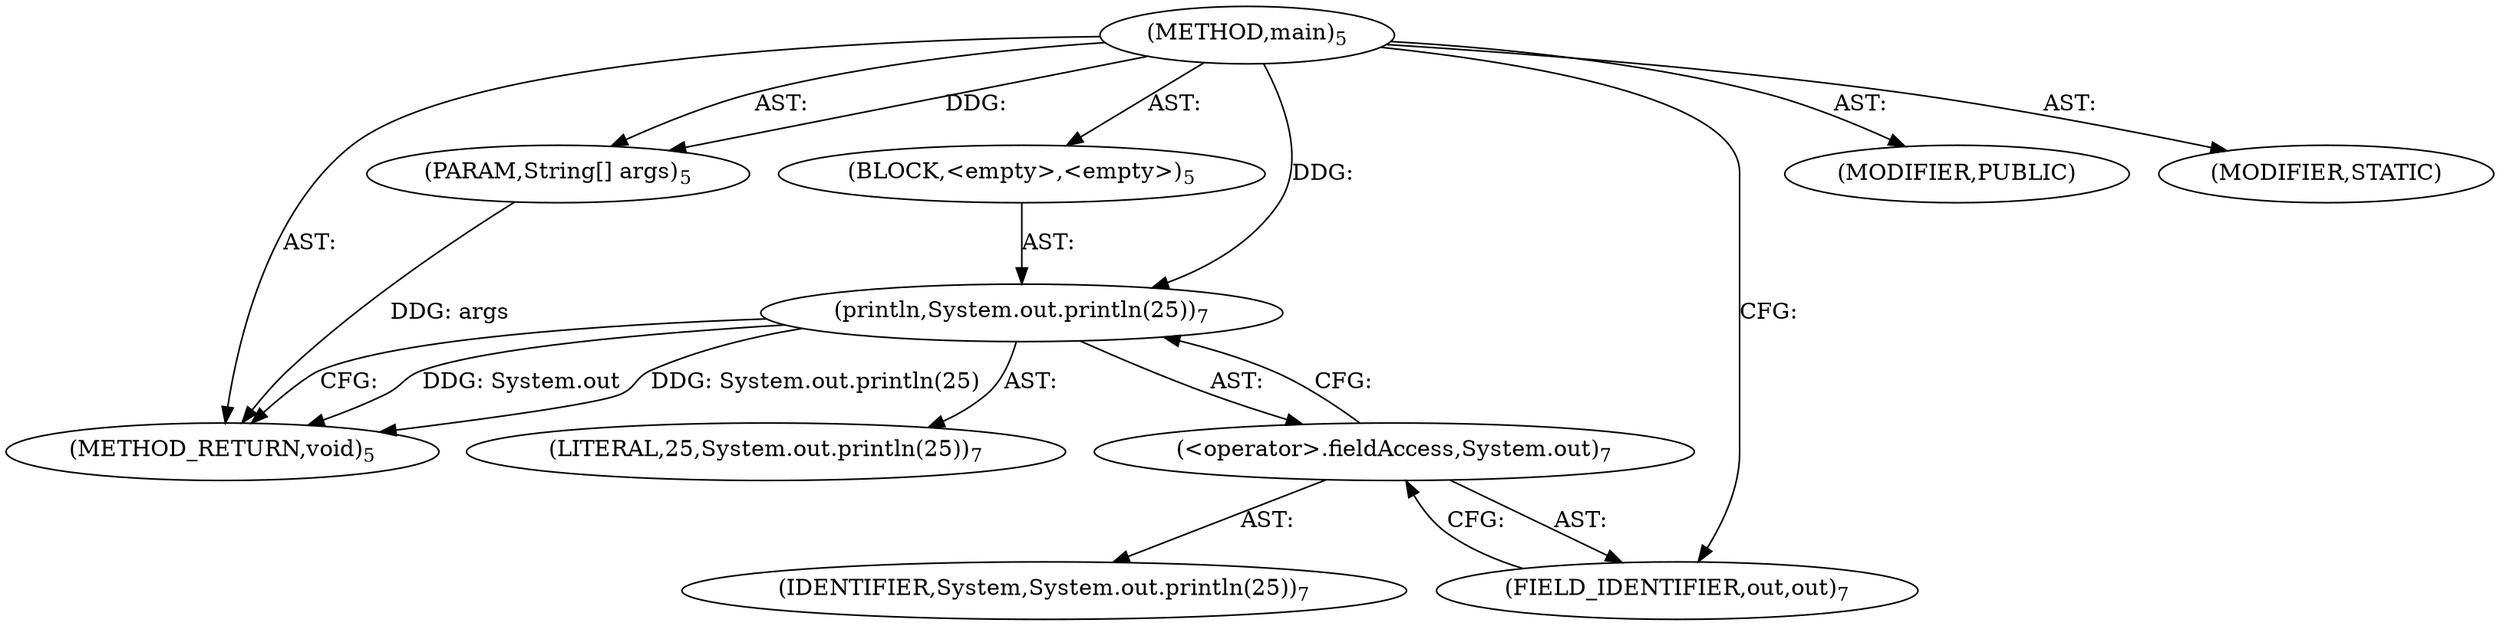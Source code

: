 digraph "main" {  
"17" [label = <(METHOD,main)<SUB>5</SUB>> ]
"18" [label = <(PARAM,String[] args)<SUB>5</SUB>> ]
"19" [label = <(BLOCK,&lt;empty&gt;,&lt;empty&gt;)<SUB>5</SUB>> ]
"20" [label = <(println,System.out.println(25))<SUB>7</SUB>> ]
"21" [label = <(&lt;operator&gt;.fieldAccess,System.out)<SUB>7</SUB>> ]
"22" [label = <(IDENTIFIER,System,System.out.println(25))<SUB>7</SUB>> ]
"23" [label = <(FIELD_IDENTIFIER,out,out)<SUB>7</SUB>> ]
"24" [label = <(LITERAL,25,System.out.println(25))<SUB>7</SUB>> ]
"25" [label = <(MODIFIER,PUBLIC)> ]
"26" [label = <(MODIFIER,STATIC)> ]
"27" [label = <(METHOD_RETURN,void)<SUB>5</SUB>> ]
  "17" -> "18"  [ label = "AST: "] 
  "17" -> "19"  [ label = "AST: "] 
  "17" -> "25"  [ label = "AST: "] 
  "17" -> "26"  [ label = "AST: "] 
  "17" -> "27"  [ label = "AST: "] 
  "19" -> "20"  [ label = "AST: "] 
  "20" -> "21"  [ label = "AST: "] 
  "20" -> "24"  [ label = "AST: "] 
  "21" -> "22"  [ label = "AST: "] 
  "21" -> "23"  [ label = "AST: "] 
  "20" -> "27"  [ label = "CFG: "] 
  "21" -> "20"  [ label = "CFG: "] 
  "23" -> "21"  [ label = "CFG: "] 
  "17" -> "23"  [ label = "CFG: "] 
  "18" -> "27"  [ label = "DDG: args"] 
  "20" -> "27"  [ label = "DDG: System.out"] 
  "20" -> "27"  [ label = "DDG: System.out.println(25)"] 
  "17" -> "18"  [ label = "DDG: "] 
  "17" -> "20"  [ label = "DDG: "] 
}
